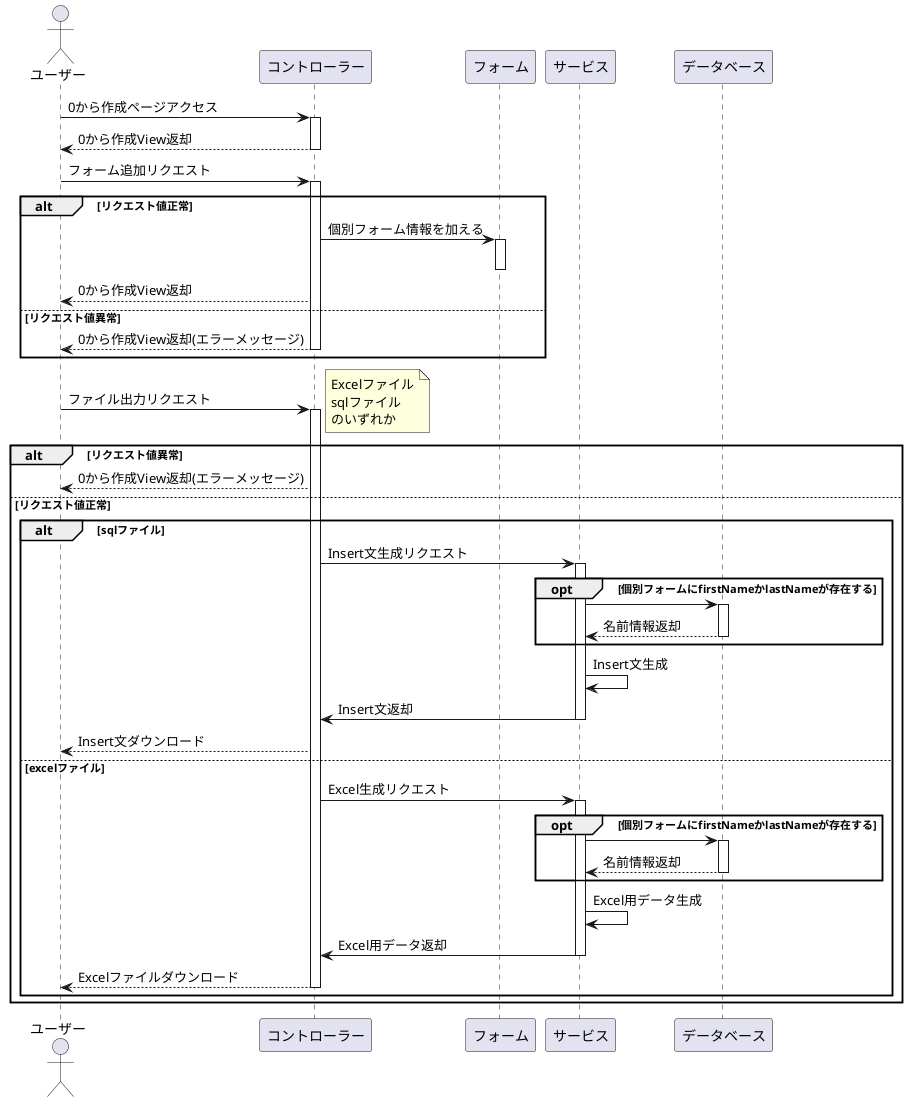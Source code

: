 @startuml
actor ユーザー

ユーザー -> コントローラー:0から作成ページアクセス
activate コントローラー
コントローラー --> ユーザー:0から作成View返却
deactivate コントローラー

ユーザー -> コントローラー:フォーム追加リクエスト
alt リクエスト値正常
    activate コントローラー
    コントローラー -> フォーム: 個別フォーム情報を加える
    activate フォーム
    deactivate フォーム
    コントローラー --> ユーザー: 0から作成View返却
else リクエスト値異常
    コントローラー --> ユーザー: 0から作成View返却(エラーメッセージ)
    deactivate コントローラー
end

ユーザー -> コントローラー: ファイル出力リクエスト
alt リクエスト値異常
    activate コントローラー
    note right
        Excelファイル
        sqlファイル
        のいずれか
    end note
    コントローラー --> ユーザー: 0から作成View返却(エラーメッセージ)
else リクエスト値正常
    alt sqlファイル
        コントローラー -> サービス: Insert文生成リクエスト
        activate サービス
        opt 個別フォームにfirstNameかlastNameが存在する
            サービス -> データベース
            activate データベース
            データベース --> サービス: 名前情報返却
            deactivate データベース
        end
        サービス -> サービス: Insert文生成
        サービス -> コントローラー: Insert文返却
        deactivate サービス
        コントローラー --> ユーザー: Insert文ダウンロード
    else excelファイル
        コントローラー -> サービス: Excel生成リクエスト
        activate サービス
        opt 個別フォームにfirstNameかlastNameが存在する
            サービス -> データベース
            activate データベース
            データベース --> サービス: 名前情報返却
            deactivate データベース
        end
        サービス -> サービス: Excel用データ生成
        サービス -> コントローラー: Excel用データ返却
        deactivate サービス
        コントローラー --> ユーザー: Excelファイルダウンロード
        deactivate コントローラー
    end
end
@enduml